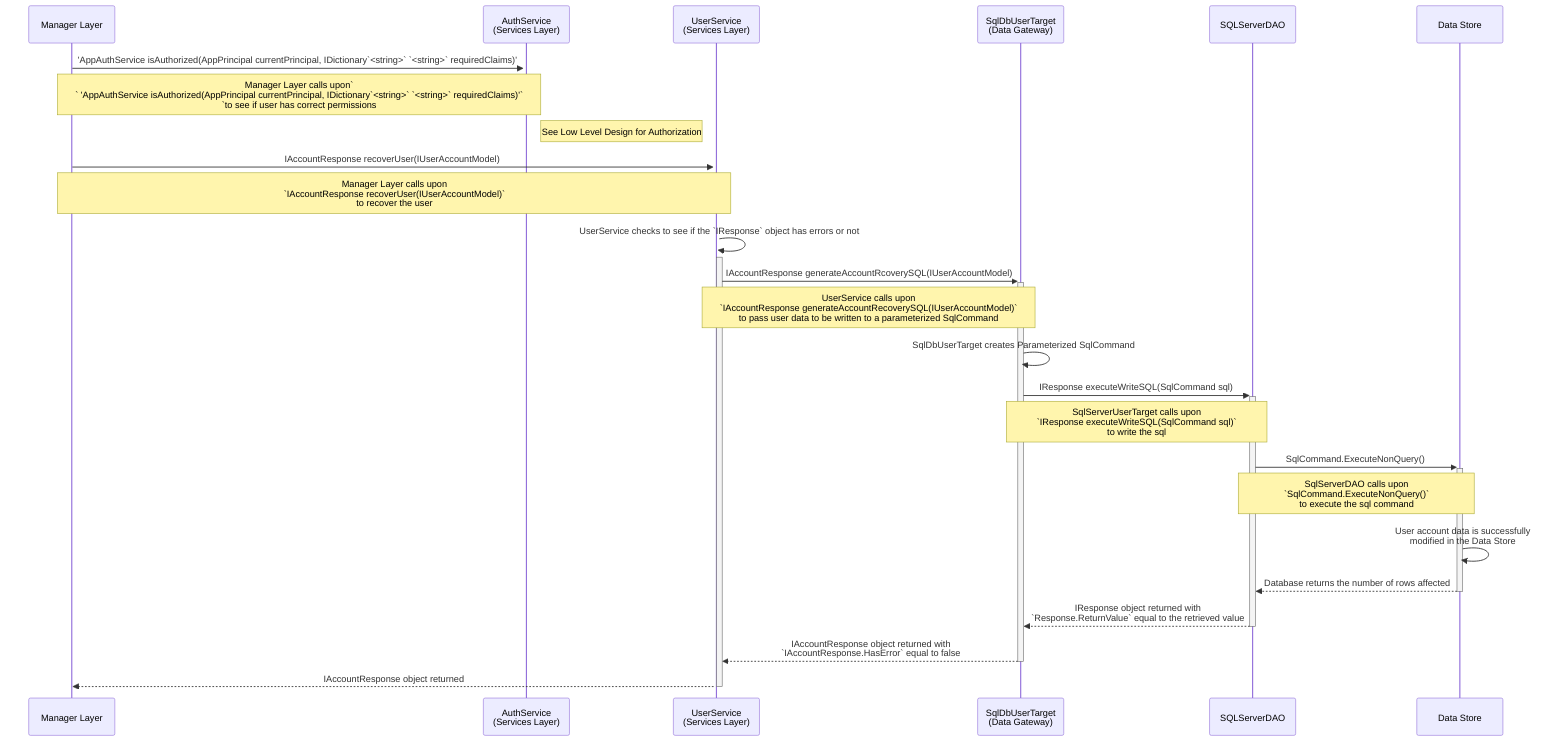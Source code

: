 sequenceDiagram

%% Need to update diagram to reflect actual account recovery
%% 1. User Deletes Account —> this will still leave a User’s ID hash
%% —-> User ID hash will still have information relating to that user…
%% 2A) User is checked if authorized to access service
%% 2B)  User Initiates a account recovery request
%% 		Information should be included: Users email
%% 3. Manager accesses UserRecoveryService
%% 4. Service will check if User ID hash exists
%% 5. If found, Account will become active again


%% See BRD UA-2 for additional context




participant ml as Manager Layer
participant as as AuthService<br>(Services Layer)
participant uc as UserService<br>(Services Layer)
participant dg as SqlDbUserTarget<br>(Data Gateway)
participant da as SQLServerDAO
participant ds as Data Store


 ml->>+as: 'AppAuthService isAuthorized(AppPrincipal currentPrincipal, IDictionary`<string>` `<string>` requiredClaims)'
        Note over ml,as: Manager Layer calls upon`<br>`  'AppAuthService isAuthorized(AppPrincipal currentPrincipal, IDictionary`<string>` `<string>` requiredClaims)'`<br>`to see if user has correct permissions
        Note right of as: See Low Level Design for Authorization


ml->>+uc: IAccountResponse recoverUser(IUserAccountModel)
    Note over ml,uc: Manager Layer calls upon<br>`IAccountResponse recoverUser(IUserAccountModel)`<br>to recover the user




%% UserService should check/ validate data passed through
uc->>+uc: UserService checks to see if the `IResponse` object has errors or not

    %% Modify the user
    uc->>+dg: IAccountResponse generateAccountRcoverySQL(IUserAccountModel)
    Note over uc,dg: UserService calls upon<br>`IAccountResponse generateAccountRecoverySQL(IUserAccountModel)`<br>to pass user data to be written to a parameterized SqlCommand




    dg->>dg: SqlDbUserTarget creates Parameterized SqlCommand




    dg->>+da: IResponse executeWriteSQL(SqlCommand sql)
    Note over dg,da: SqlServerUserTarget calls upon<br>`IResponse executeWriteSQL(SqlCommand sql)`<br>to write the sql




    da->>+ds: SqlCommand.ExecuteNonQuery()
    Note over da,ds: SqlServerDAO calls upon<br>`SqlCommand.ExecuteNonQuery()`<br>to execute the sql command




    ds->>ds: User account data is successfully<br>modified in the Data Store




    ds-->>-da: Database returns the number of rows affected




    da-->>-dg: IResponse object returned with<br>`Response.ReturnValue` equal to the retrieved value




    dg-->>-uc: IAccountResponse object returned with<br>`IAccountResponse.HasError` equal to false




    uc-->>-ml: IAccountResponse object returned